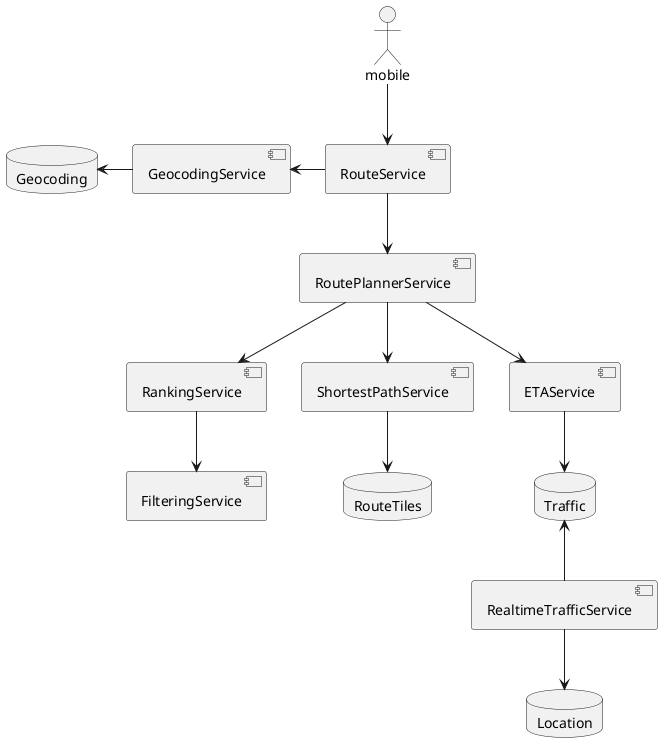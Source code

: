 @startuml
actor mobile
component RouteService
component GeocodingService
database Geocoding
component RoutePlannerService
component RankingService
component FilteringService
component ShortestPathService
component ETAService
database RouteTiles
database Traffic
component RealtimeTrafficService
database Location

mobile -down-> RouteService
RouteService -left-> GeocodingService
GeocodingService -left-> Geocoding

RouteService -down-> RoutePlannerService
RoutePlannerService -down-> RankingService
RoutePlannerService -down-> ShortestPathService
RoutePlannerService -down-> ETAService
RankingService -down-> FilteringService
ShortestPathService -down-> RouteTiles
ETAService -down-> Traffic
Traffic <-down- RealtimeTrafficService
RealtimeTrafficService -down-> Location
@enduml